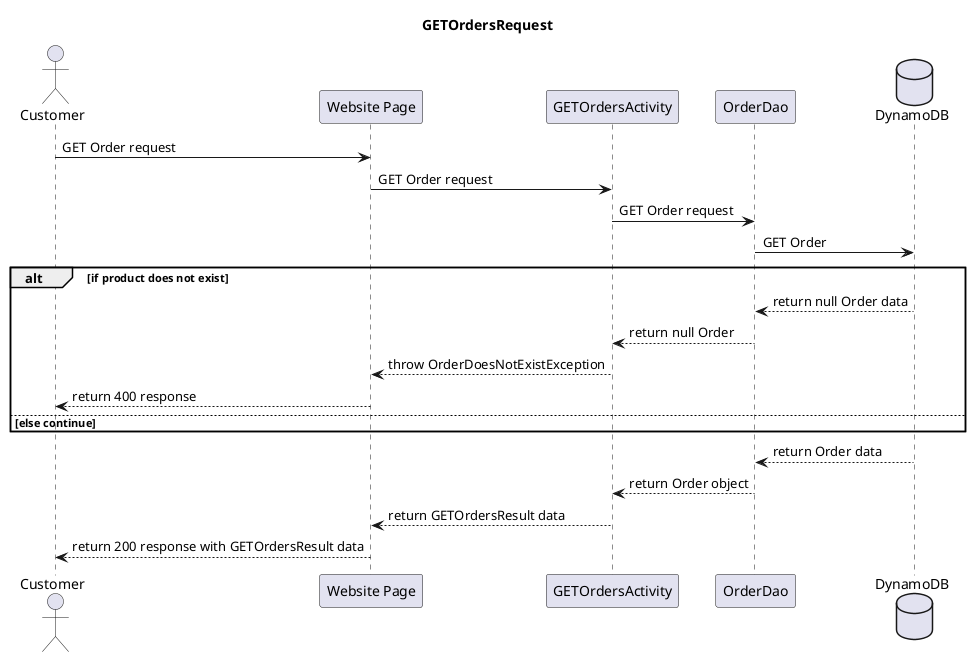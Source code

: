 @startuml
'https://plantuml.com/sequence-diagram

actor "Customer" as client
participant "Website Page" as apiGateway
participant "GETOrdersActivity" as getOrdersActivity
participant "OrderDao" as orderDao
database "DynamoDB" as dynamoDB

title GETOrdersRequest

client -> apiGateway : GET Order request
apiGateway -> getOrdersActivity : GET Order request
getOrdersActivity -> orderDao : GET Order request
orderDao -> dynamoDB : GET Order
alt if product does not exist
dynamoDB --> orderDao : return null Order data
orderDao --> getOrdersActivity : return null Order
getOrdersActivity --> apiGateway : throw OrderDoesNotExistException
apiGateway --> client : return 400 response
else else continue
end
dynamoDB --> orderDao : return Order data
orderDao --> getOrdersActivity : return Order object
getOrdersActivity --> apiGateway : return GETOrdersResult data
apiGateway --> client : return 200 response with GETOrdersResult data


@enduml
